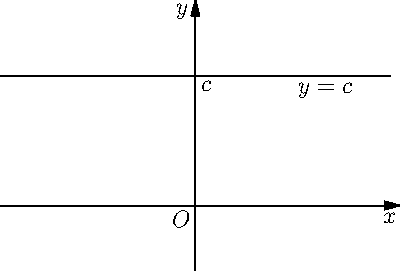 size(200);
import math;
import graph;
real c=1;

draw((-1.5,c)--(1.5,c));
label("$y=c$",(1,c),S);
label("$c$",(0,c),SE);
ylimits(-0.5,1.5);
label("$O$",(0,0),SW);
axes("$x$","$y$",Arrow());
